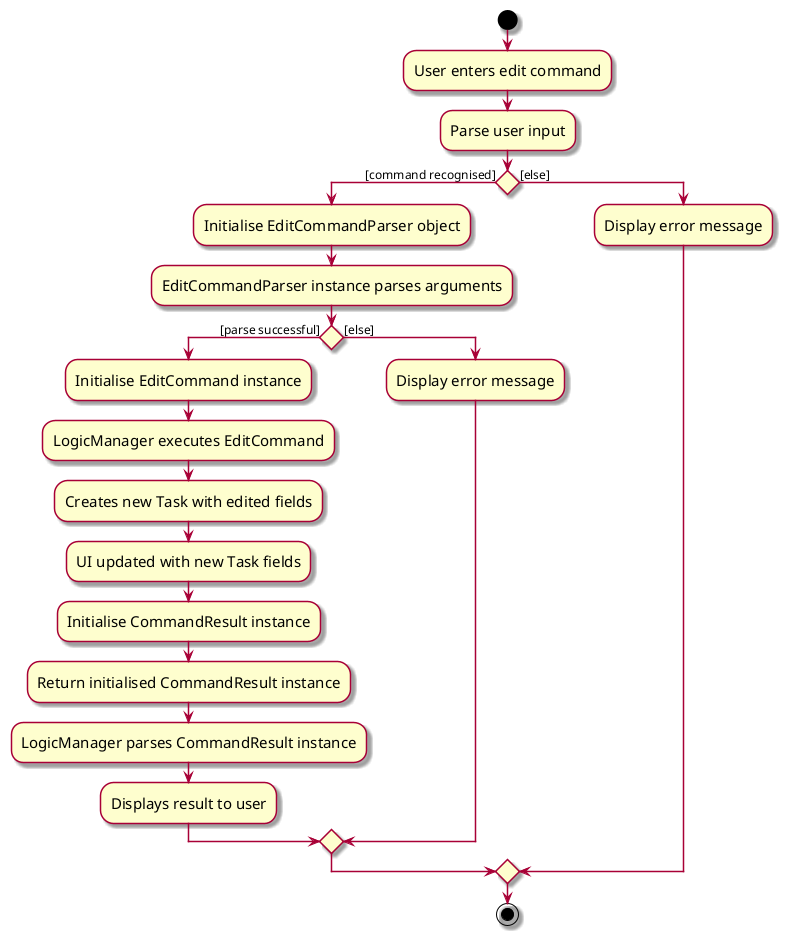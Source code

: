@startuml
skin rose
skinparam ActivityFontSize 15
skinparam ArrowFontSize 12
start
:User enters edit command;

'Since the beta syntax does not support placing the condition outside the
'diamond we place it as the true branch instead.

:Parse user input;

if () then ([command recognised])
    :Initialise EditCommandParser object;
    :EditCommandParser instance parses arguments;
    if () then ([parse successful])
        :Initialise EditCommand instance;
        :LogicManager executes EditCommand;
        :Creates new Task with edited fields;
        :UI updated with new Task fields;
        :Initialise CommandResult instance;
        :Return initialised CommandResult instance;
        :LogicManager parses CommandResult instance;
        :Displays result to user;
    else ([else])
        :Display error message;
    endif
else ([else])
:Display error message;
endif
stop

@enduml
